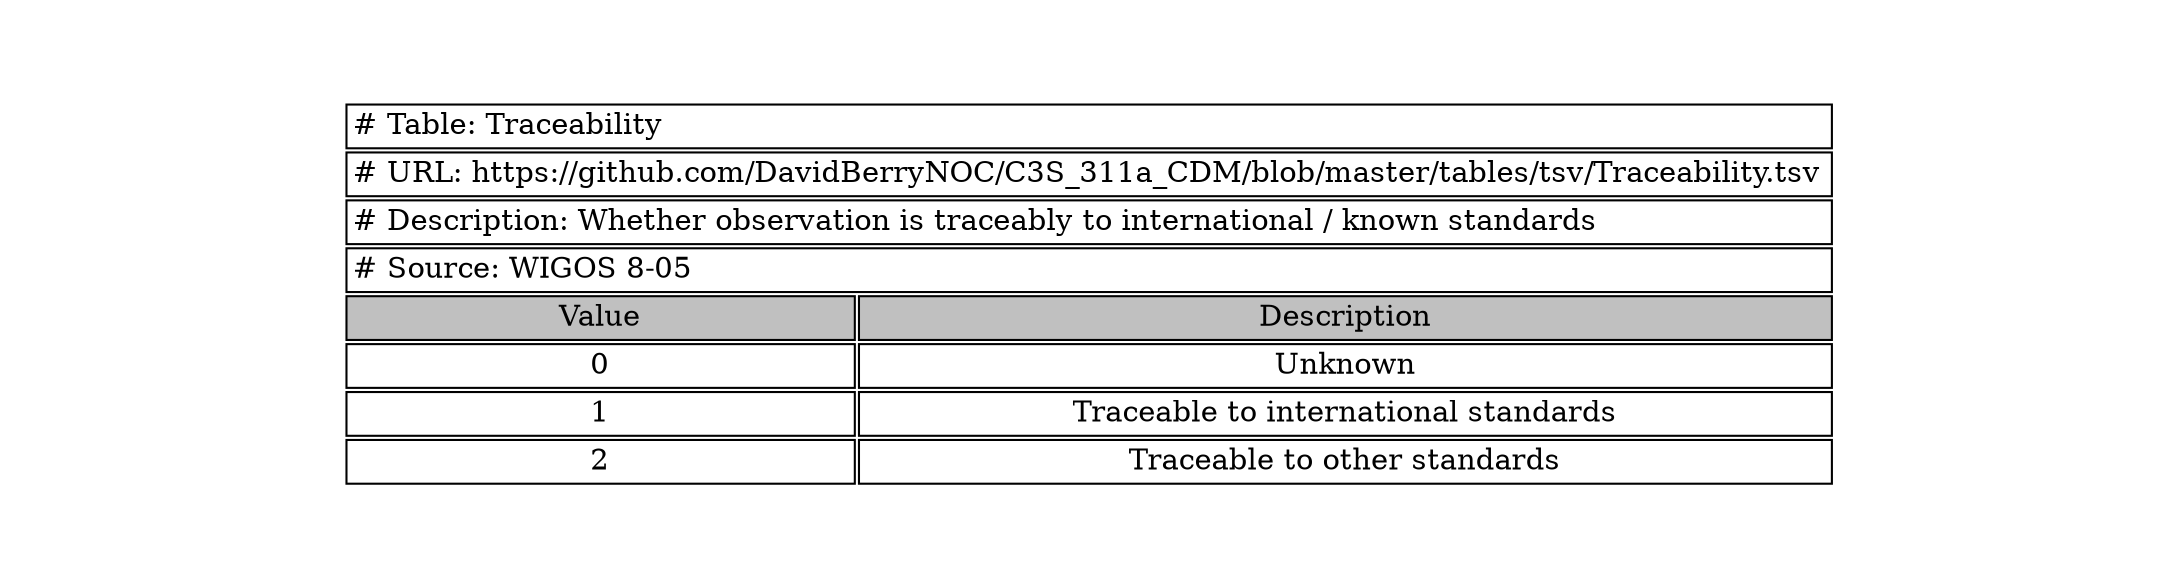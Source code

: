 digraph Traceability {
node [color=white]
Traceability [label=<<TABLE BORDER="0" CELLBORDER="1" CELLSPACING="2" COLOR="BLACK">
<TR><TD COLSPAN="2" ALIGN="left"># Table: Traceability</TD></TR>
<TR><TD COLSPAN="2" ALIGN="left"># URL: https://github.com/DavidBerryNOC/C3S_311a_CDM/blob/master/tables/tsv/Traceability.tsv</TD></TR>
<TR><TD ALIGN="left" COLSPAN="2"># Description: Whether observation is traceably to international / known standards</TD></TR>
<TR><TD ALIGN="left" COLSPAN="2"># Source: WIGOS 8-05</TD></TR>
<TR><TD BGCOLOR="GRAY">Value</TD><TD BGCOLOR="GRAY">Description</TD></TR>
<TR><TD>0</TD><TD>Unknown</TD></TR>
<TR><TD>1</TD><TD>Traceable to international standards</TD></TR>
<TR><TD>2</TD><TD>Traceable to other standards</TD></TR>
</TABLE>>];
}
